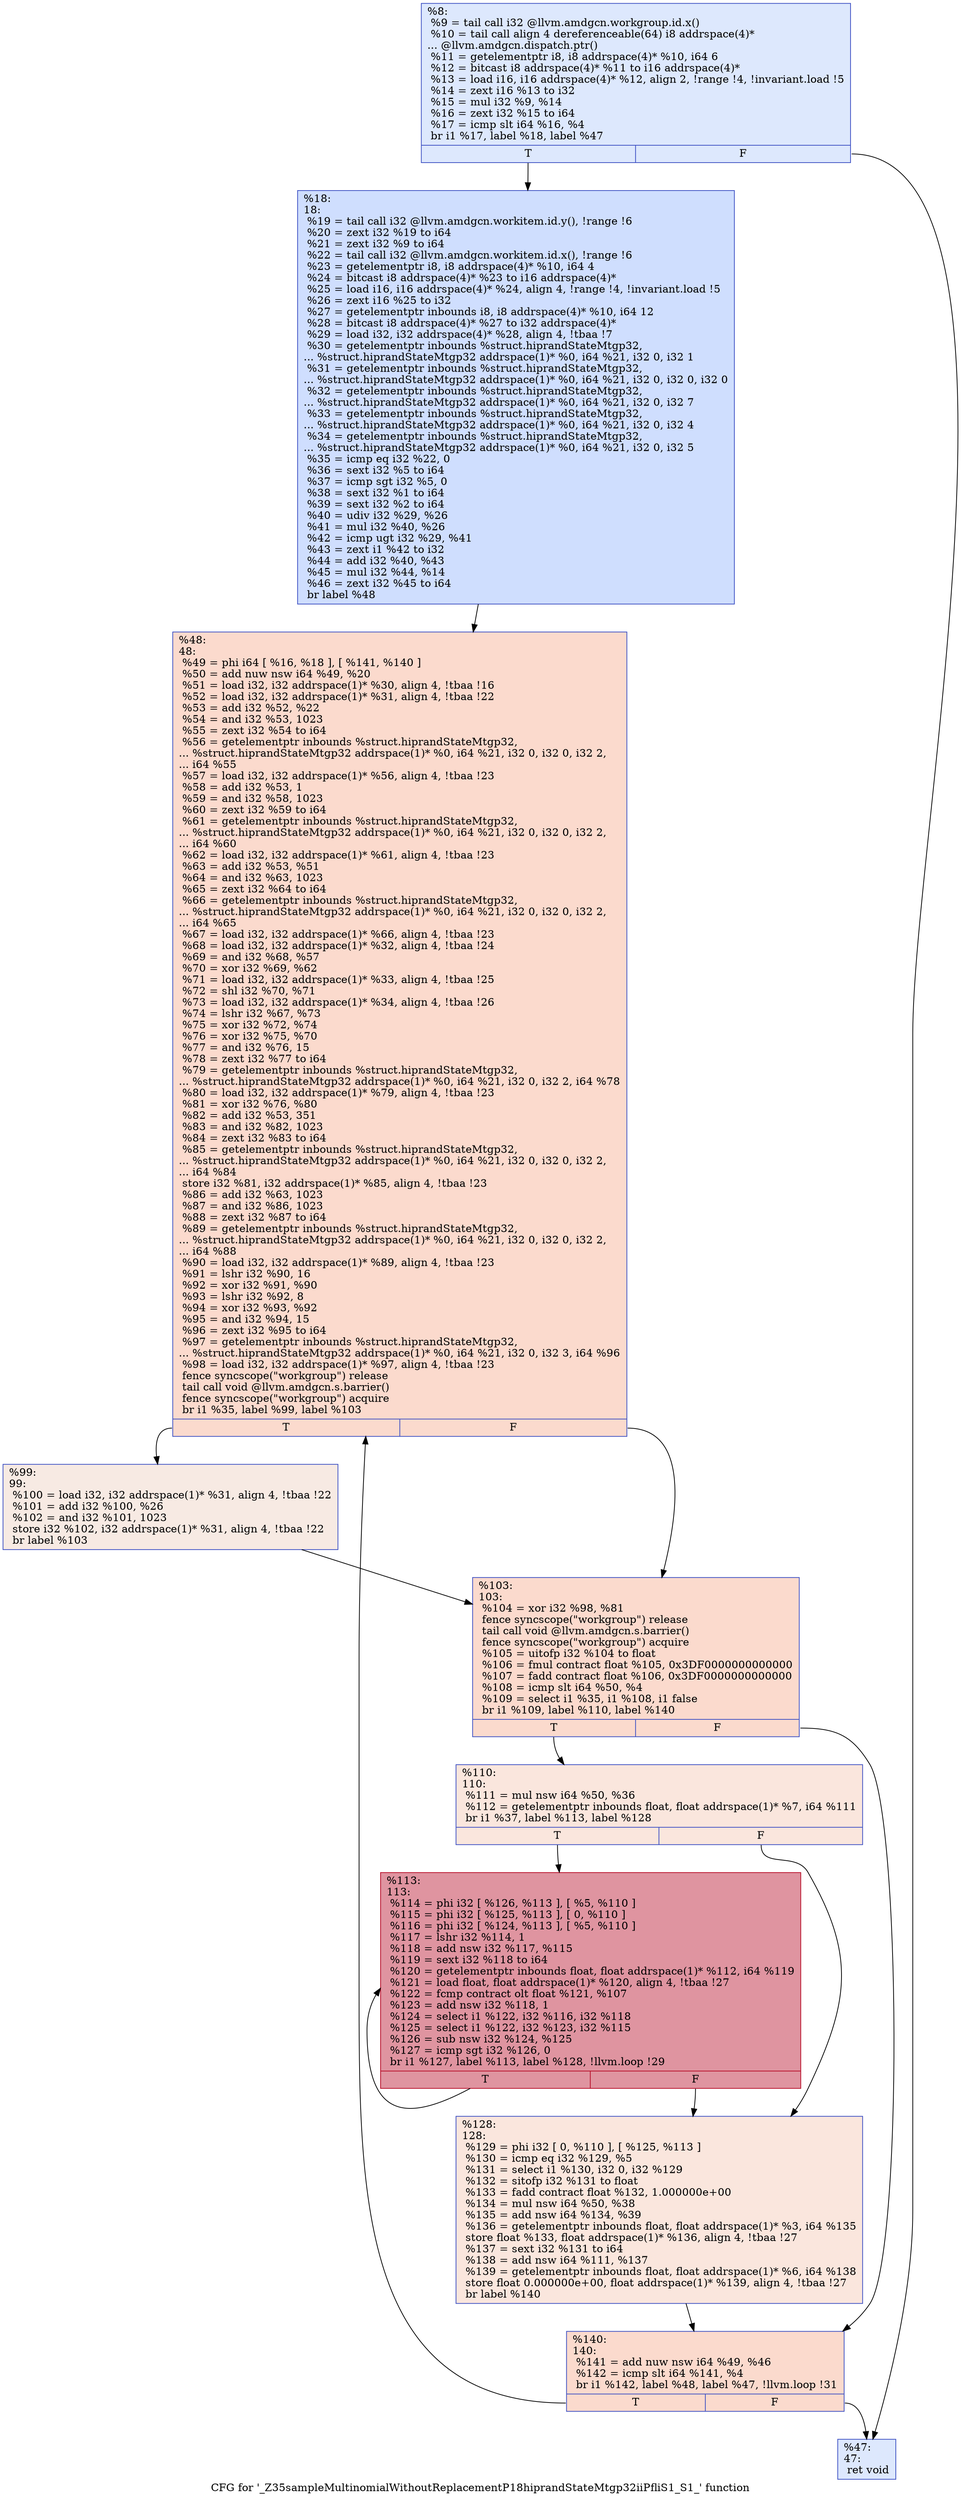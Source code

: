 digraph "CFG for '_Z35sampleMultinomialWithoutReplacementP18hiprandStateMtgp32iiPfliS1_S1_' function" {
	label="CFG for '_Z35sampleMultinomialWithoutReplacementP18hiprandStateMtgp32iiPfliS1_S1_' function";

	Node0x4ab9af0 [shape=record,color="#3d50c3ff", style=filled, fillcolor="#b2ccfb70",label="{%8:\l  %9 = tail call i32 @llvm.amdgcn.workgroup.id.x()\l  %10 = tail call align 4 dereferenceable(64) i8 addrspace(4)*\l... @llvm.amdgcn.dispatch.ptr()\l  %11 = getelementptr i8, i8 addrspace(4)* %10, i64 6\l  %12 = bitcast i8 addrspace(4)* %11 to i16 addrspace(4)*\l  %13 = load i16, i16 addrspace(4)* %12, align 2, !range !4, !invariant.load !5\l  %14 = zext i16 %13 to i32\l  %15 = mul i32 %9, %14\l  %16 = zext i32 %15 to i64\l  %17 = icmp slt i64 %16, %4\l  br i1 %17, label %18, label %47\l|{<s0>T|<s1>F}}"];
	Node0x4ab9af0:s0 -> Node0x4abb6a0;
	Node0x4ab9af0:s1 -> Node0x4abb730;
	Node0x4abb6a0 [shape=record,color="#3d50c3ff", style=filled, fillcolor="#93b5fe70",label="{%18:\l18:                                               \l  %19 = tail call i32 @llvm.amdgcn.workitem.id.y(), !range !6\l  %20 = zext i32 %19 to i64\l  %21 = zext i32 %9 to i64\l  %22 = tail call i32 @llvm.amdgcn.workitem.id.x(), !range !6\l  %23 = getelementptr i8, i8 addrspace(4)* %10, i64 4\l  %24 = bitcast i8 addrspace(4)* %23 to i16 addrspace(4)*\l  %25 = load i16, i16 addrspace(4)* %24, align 4, !range !4, !invariant.load !5\l  %26 = zext i16 %25 to i32\l  %27 = getelementptr inbounds i8, i8 addrspace(4)* %10, i64 12\l  %28 = bitcast i8 addrspace(4)* %27 to i32 addrspace(4)*\l  %29 = load i32, i32 addrspace(4)* %28, align 4, !tbaa !7\l  %30 = getelementptr inbounds %struct.hiprandStateMtgp32,\l... %struct.hiprandStateMtgp32 addrspace(1)* %0, i64 %21, i32 0, i32 1\l  %31 = getelementptr inbounds %struct.hiprandStateMtgp32,\l... %struct.hiprandStateMtgp32 addrspace(1)* %0, i64 %21, i32 0, i32 0, i32 0\l  %32 = getelementptr inbounds %struct.hiprandStateMtgp32,\l... %struct.hiprandStateMtgp32 addrspace(1)* %0, i64 %21, i32 0, i32 7\l  %33 = getelementptr inbounds %struct.hiprandStateMtgp32,\l... %struct.hiprandStateMtgp32 addrspace(1)* %0, i64 %21, i32 0, i32 4\l  %34 = getelementptr inbounds %struct.hiprandStateMtgp32,\l... %struct.hiprandStateMtgp32 addrspace(1)* %0, i64 %21, i32 0, i32 5\l  %35 = icmp eq i32 %22, 0\l  %36 = sext i32 %5 to i64\l  %37 = icmp sgt i32 %5, 0\l  %38 = sext i32 %1 to i64\l  %39 = sext i32 %2 to i64\l  %40 = udiv i32 %29, %26\l  %41 = mul i32 %40, %26\l  %42 = icmp ugt i32 %29, %41\l  %43 = zext i1 %42 to i32\l  %44 = add i32 %40, %43\l  %45 = mul i32 %44, %14\l  %46 = zext i32 %45 to i64\l  br label %48\l}"];
	Node0x4abb6a0 -> Node0x4abe260;
	Node0x4abb730 [shape=record,color="#3d50c3ff", style=filled, fillcolor="#b2ccfb70",label="{%47:\l47:                                               \l  ret void\l}"];
	Node0x4abe260 [shape=record,color="#3d50c3ff", style=filled, fillcolor="#f7ac8e70",label="{%48:\l48:                                               \l  %49 = phi i64 [ %16, %18 ], [ %141, %140 ]\l  %50 = add nuw nsw i64 %49, %20\l  %51 = load i32, i32 addrspace(1)* %30, align 4, !tbaa !16\l  %52 = load i32, i32 addrspace(1)* %31, align 4, !tbaa !22\l  %53 = add i32 %52, %22\l  %54 = and i32 %53, 1023\l  %55 = zext i32 %54 to i64\l  %56 = getelementptr inbounds %struct.hiprandStateMtgp32,\l... %struct.hiprandStateMtgp32 addrspace(1)* %0, i64 %21, i32 0, i32 0, i32 2,\l... i64 %55\l  %57 = load i32, i32 addrspace(1)* %56, align 4, !tbaa !23\l  %58 = add i32 %53, 1\l  %59 = and i32 %58, 1023\l  %60 = zext i32 %59 to i64\l  %61 = getelementptr inbounds %struct.hiprandStateMtgp32,\l... %struct.hiprandStateMtgp32 addrspace(1)* %0, i64 %21, i32 0, i32 0, i32 2,\l... i64 %60\l  %62 = load i32, i32 addrspace(1)* %61, align 4, !tbaa !23\l  %63 = add i32 %53, %51\l  %64 = and i32 %63, 1023\l  %65 = zext i32 %64 to i64\l  %66 = getelementptr inbounds %struct.hiprandStateMtgp32,\l... %struct.hiprandStateMtgp32 addrspace(1)* %0, i64 %21, i32 0, i32 0, i32 2,\l... i64 %65\l  %67 = load i32, i32 addrspace(1)* %66, align 4, !tbaa !23\l  %68 = load i32, i32 addrspace(1)* %32, align 4, !tbaa !24\l  %69 = and i32 %68, %57\l  %70 = xor i32 %69, %62\l  %71 = load i32, i32 addrspace(1)* %33, align 4, !tbaa !25\l  %72 = shl i32 %70, %71\l  %73 = load i32, i32 addrspace(1)* %34, align 4, !tbaa !26\l  %74 = lshr i32 %67, %73\l  %75 = xor i32 %72, %74\l  %76 = xor i32 %75, %70\l  %77 = and i32 %76, 15\l  %78 = zext i32 %77 to i64\l  %79 = getelementptr inbounds %struct.hiprandStateMtgp32,\l... %struct.hiprandStateMtgp32 addrspace(1)* %0, i64 %21, i32 0, i32 2, i64 %78\l  %80 = load i32, i32 addrspace(1)* %79, align 4, !tbaa !23\l  %81 = xor i32 %76, %80\l  %82 = add i32 %53, 351\l  %83 = and i32 %82, 1023\l  %84 = zext i32 %83 to i64\l  %85 = getelementptr inbounds %struct.hiprandStateMtgp32,\l... %struct.hiprandStateMtgp32 addrspace(1)* %0, i64 %21, i32 0, i32 0, i32 2,\l... i64 %84\l  store i32 %81, i32 addrspace(1)* %85, align 4, !tbaa !23\l  %86 = add i32 %63, 1023\l  %87 = and i32 %86, 1023\l  %88 = zext i32 %87 to i64\l  %89 = getelementptr inbounds %struct.hiprandStateMtgp32,\l... %struct.hiprandStateMtgp32 addrspace(1)* %0, i64 %21, i32 0, i32 0, i32 2,\l... i64 %88\l  %90 = load i32, i32 addrspace(1)* %89, align 4, !tbaa !23\l  %91 = lshr i32 %90, 16\l  %92 = xor i32 %91, %90\l  %93 = lshr i32 %92, 8\l  %94 = xor i32 %93, %92\l  %95 = and i32 %94, 15\l  %96 = zext i32 %95 to i64\l  %97 = getelementptr inbounds %struct.hiprandStateMtgp32,\l... %struct.hiprandStateMtgp32 addrspace(1)* %0, i64 %21, i32 0, i32 3, i64 %96\l  %98 = load i32, i32 addrspace(1)* %97, align 4, !tbaa !23\l  fence syncscope(\"workgroup\") release\l  tail call void @llvm.amdgcn.s.barrier()\l  fence syncscope(\"workgroup\") acquire\l  br i1 %35, label %99, label %103\l|{<s0>T|<s1>F}}"];
	Node0x4abe260:s0 -> Node0x4ac1660;
	Node0x4abe260:s1 -> Node0x4ac16f0;
	Node0x4ac1660 [shape=record,color="#3d50c3ff", style=filled, fillcolor="#eed0c070",label="{%99:\l99:                                               \l  %100 = load i32, i32 addrspace(1)* %31, align 4, !tbaa !22\l  %101 = add i32 %100, %26\l  %102 = and i32 %101, 1023\l  store i32 %102, i32 addrspace(1)* %31, align 4, !tbaa !22\l  br label %103\l}"];
	Node0x4ac1660 -> Node0x4ac16f0;
	Node0x4ac16f0 [shape=record,color="#3d50c3ff", style=filled, fillcolor="#f7ac8e70",label="{%103:\l103:                                              \l  %104 = xor i32 %98, %81\l  fence syncscope(\"workgroup\") release\l  tail call void @llvm.amdgcn.s.barrier()\l  fence syncscope(\"workgroup\") acquire\l  %105 = uitofp i32 %104 to float\l  %106 = fmul contract float %105, 0x3DF0000000000000\l  %107 = fadd contract float %106, 0x3DF0000000000000\l  %108 = icmp slt i64 %50, %4\l  %109 = select i1 %35, i1 %108, i1 false\l  br i1 %109, label %110, label %140\l|{<s0>T|<s1>F}}"];
	Node0x4ac16f0:s0 -> Node0x4ac2fb0;
	Node0x4ac16f0:s1 -> Node0x4abe3e0;
	Node0x4ac2fb0 [shape=record,color="#3d50c3ff", style=filled, fillcolor="#f3c7b170",label="{%110:\l110:                                              \l  %111 = mul nsw i64 %50, %36\l  %112 = getelementptr inbounds float, float addrspace(1)* %7, i64 %111\l  br i1 %37, label %113, label %128\l|{<s0>T|<s1>F}}"];
	Node0x4ac2fb0:s0 -> Node0x4ac3220;
	Node0x4ac2fb0:s1 -> Node0x4ac3270;
	Node0x4ac3220 [shape=record,color="#b70d28ff", style=filled, fillcolor="#b70d2870",label="{%113:\l113:                                              \l  %114 = phi i32 [ %126, %113 ], [ %5, %110 ]\l  %115 = phi i32 [ %125, %113 ], [ 0, %110 ]\l  %116 = phi i32 [ %124, %113 ], [ %5, %110 ]\l  %117 = lshr i32 %114, 1\l  %118 = add nsw i32 %117, %115\l  %119 = sext i32 %118 to i64\l  %120 = getelementptr inbounds float, float addrspace(1)* %112, i64 %119\l  %121 = load float, float addrspace(1)* %120, align 4, !tbaa !27\l  %122 = fcmp contract olt float %121, %107\l  %123 = add nsw i32 %118, 1\l  %124 = select i1 %122, i32 %116, i32 %118\l  %125 = select i1 %122, i32 %123, i32 %115\l  %126 = sub nsw i32 %124, %125\l  %127 = icmp sgt i32 %126, 0\l  br i1 %127, label %113, label %128, !llvm.loop !29\l|{<s0>T|<s1>F}}"];
	Node0x4ac3220:s0 -> Node0x4ac3220;
	Node0x4ac3220:s1 -> Node0x4ac3270;
	Node0x4ac3270 [shape=record,color="#3d50c3ff", style=filled, fillcolor="#f3c7b170",label="{%128:\l128:                                              \l  %129 = phi i32 [ 0, %110 ], [ %125, %113 ]\l  %130 = icmp eq i32 %129, %5\l  %131 = select i1 %130, i32 0, i32 %129\l  %132 = sitofp i32 %131 to float\l  %133 = fadd contract float %132, 1.000000e+00\l  %134 = mul nsw i64 %50, %38\l  %135 = add nsw i64 %134, %39\l  %136 = getelementptr inbounds float, float addrspace(1)* %3, i64 %135\l  store float %133, float addrspace(1)* %136, align 4, !tbaa !27\l  %137 = sext i32 %131 to i64\l  %138 = add nsw i64 %111, %137\l  %139 = getelementptr inbounds float, float addrspace(1)* %6, i64 %138\l  store float 0.000000e+00, float addrspace(1)* %139, align 4, !tbaa !27\l  br label %140\l}"];
	Node0x4ac3270 -> Node0x4abe3e0;
	Node0x4abe3e0 [shape=record,color="#3d50c3ff", style=filled, fillcolor="#f7ac8e70",label="{%140:\l140:                                              \l  %141 = add nuw nsw i64 %49, %46\l  %142 = icmp slt i64 %141, %4\l  br i1 %142, label %48, label %47, !llvm.loop !31\l|{<s0>T|<s1>F}}"];
	Node0x4abe3e0:s0 -> Node0x4abe260;
	Node0x4abe3e0:s1 -> Node0x4abb730;
}
